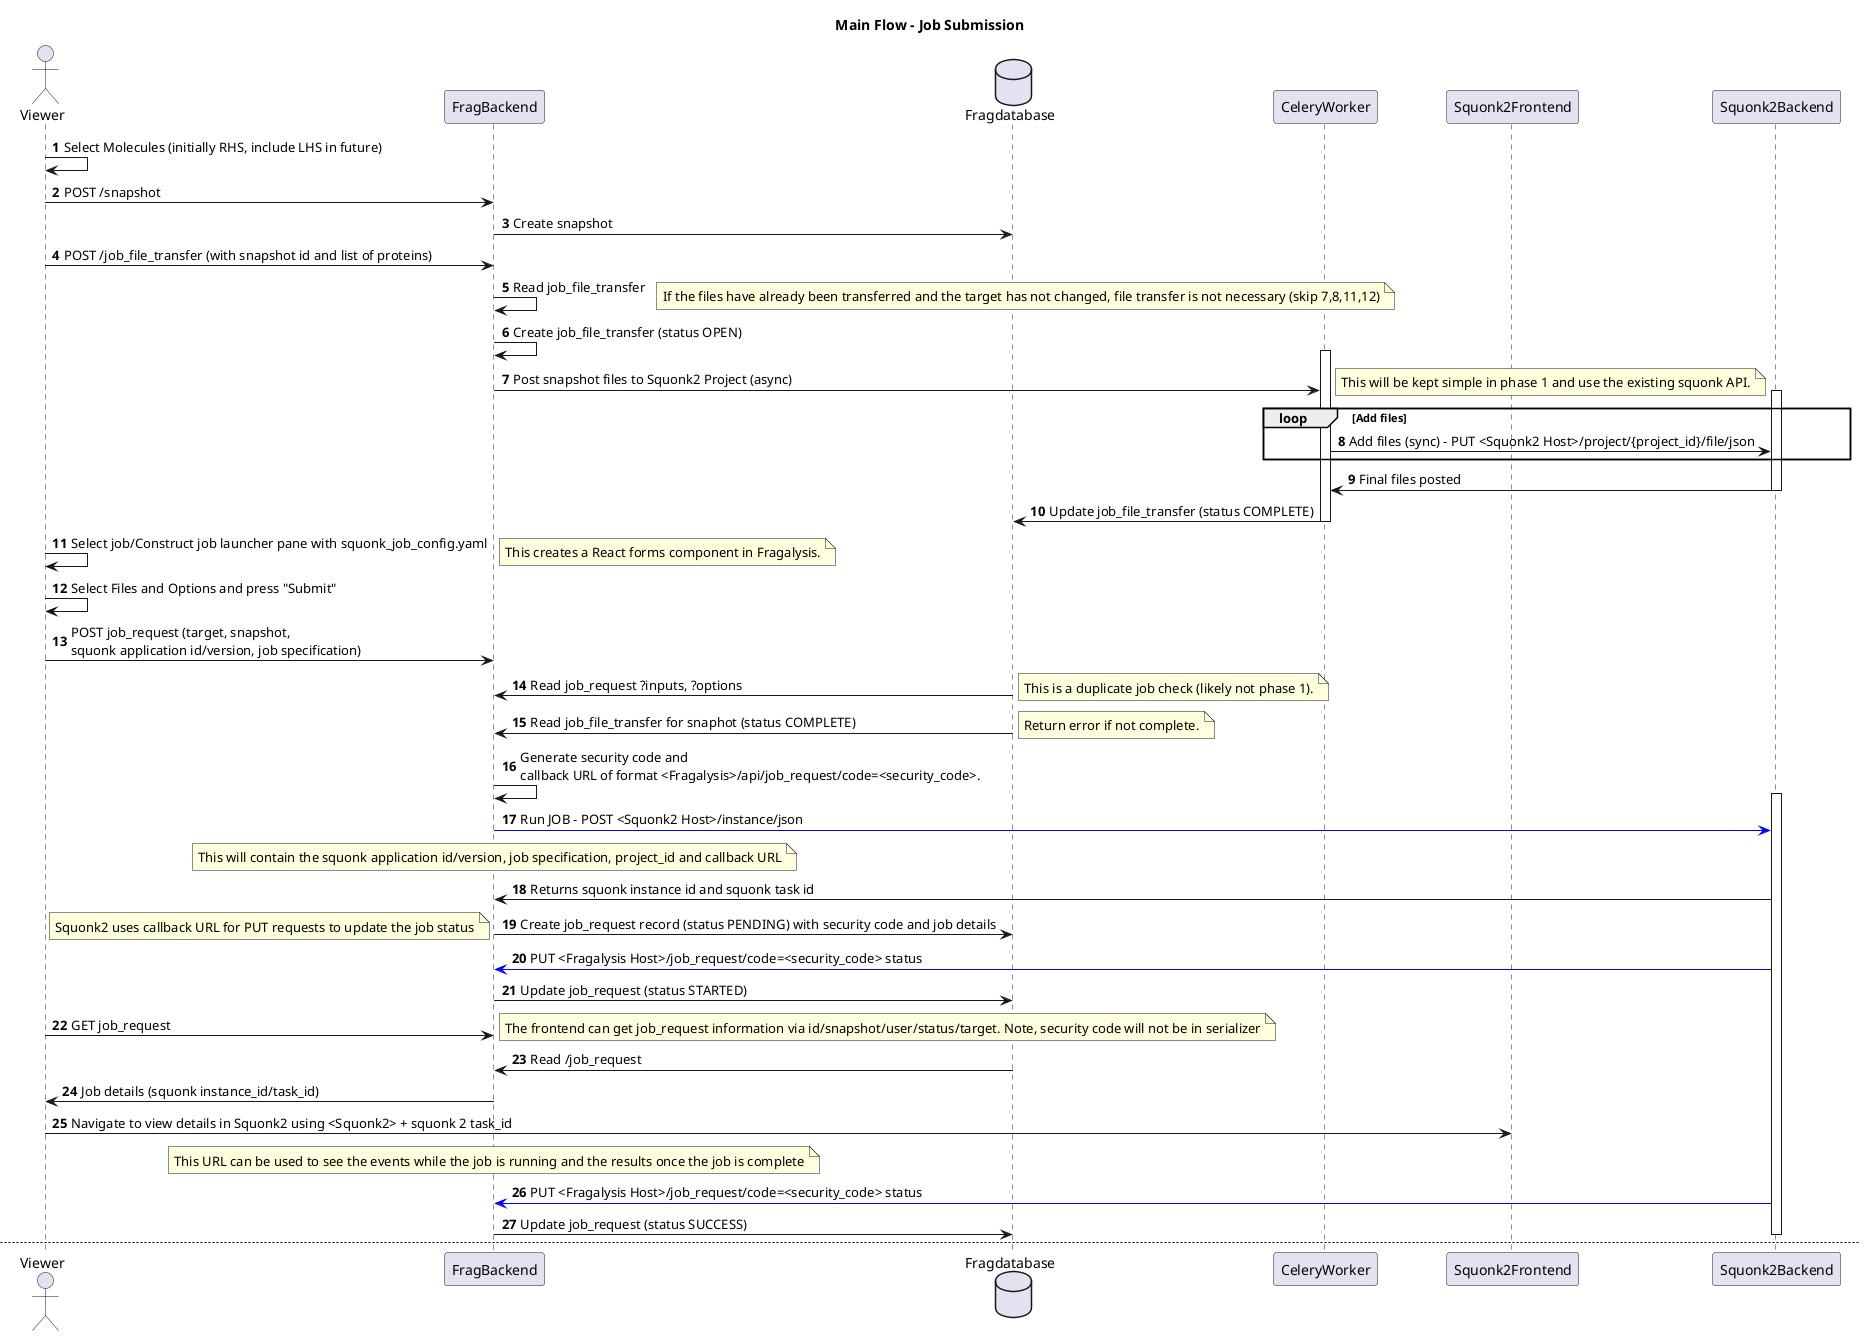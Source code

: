 @startuml
title Main Flow - Job Submission
actor       Viewer      as user
participant FragBackend     as fb
database    Fragdatabase    as db
participant CeleryWorker    as cw
participant Squonk2Frontend as sf
participant Squonk2Backend   as sb
autonumber
user -> user : Select Molecules (initially RHS, include LHS in future)
user -> fb :POST /snapshot
fb -> db :Create snapshot
user -> fb :POST /job_file_transfer (with snapshot id and list of proteins)
fb -> fb :Read job_file_transfer
note right: If the files have already been transferred and the target has not changed, file transfer is not necessary (skip 7,8,11,12)
fb -> fb :Create job_file_transfer (status OPEN)
activate cw
fb -> cw :Post snapshot files to Squonk2 Project (async)
activate sb
loop Add files
    note right: This will be kept simple in phase 1 and use the existing squonk API.
    cw -> sb : Add files (sync) - PUT <Squonk2 Host>/project/{project_id}/file/json
end
sb -> cw : Final files posted
deactivate sb
cw -> db : Update job_file_transfer (status COMPLETE)
deactivate cw
user -> user : Select job/Construct job launcher pane with squonk_job_config.yaml
note right: This creates a React forms component in Fragalysis.
user -> user : Select Files and Options and press "Submit"
user -> fb :POST job_request (target, snapshot,\nsquonk application id/version, job specification)
fb <- db :Read job_request ?inputs, ?options
note right: This is a duplicate job check (likely not phase 1).
fb <- db :Read job_file_transfer for snaphot (status COMPLETE)
note right: Return error if not complete.
fb -> fb :Generate security code and\ncallback URL of format <Fragalysis>/api/job_request/code=<security_code>.
activate sb
fb -[#0000FF]> sb :Run JOB - POST <Squonk2 Host>/instance/json
note over fb: This will contain the squonk application id/version, job specification, project_id and callback URL
sb -> fb :Returns squonk instance id and squonk task id
fb -> db :Create job_request record (status PENDING) with security code and job details
note left: Squonk2 uses callback URL for PUT requests to update the job status
sb -[#0000FF]> fb :PUT <Fragalysis Host>/job_request/code=<security_code> status
fb -> db :Update job_request (status STARTED)
user -> fb :GET job_request
note right: The frontend can get job_request information via id/snapshot/user/status/target. Note, security code will not be in serializer
fb <- db :Read /job_request
fb -> user :Job details (squonk instance_id/task_id)
user -> sf :Navigate to view details in Squonk2 using <Squonk2> + squonk 2 task_id
note over fb: This URL can be used to see the events while the job is running and the results once the job is complete
sb -[#0000FF]> fb :PUT <Fragalysis Host>/job_request/code=<security_code> status
fb -> db :Update job_request (status SUCCESS)
deactivate sb
newpage Automatic Upload
group Automatic upload (future improvement)
    fb -> db : Update job_request (status UPLOADING)
    note right: The automatic upload functionality (steps 25 to 36) will be driven by a parameter in squonk_job_config.yaml
    activate cw
    fb -> cw : Upload SDF results Set
    cw -> sb : GET project file
    sb -> cw : SDF results file
    cw -> cw : Process computed set
    cw -> db : Update job_request (status UPLOADED)
    deactivate cw
    user -> fb :GET job_request
    fb <- db :Read /job_request
    fb -> user :Job details
    user -> user : Success Dialog with Upload button
    user -> fb : upload_results
    fb -> user :Computed set details
end
@enduml